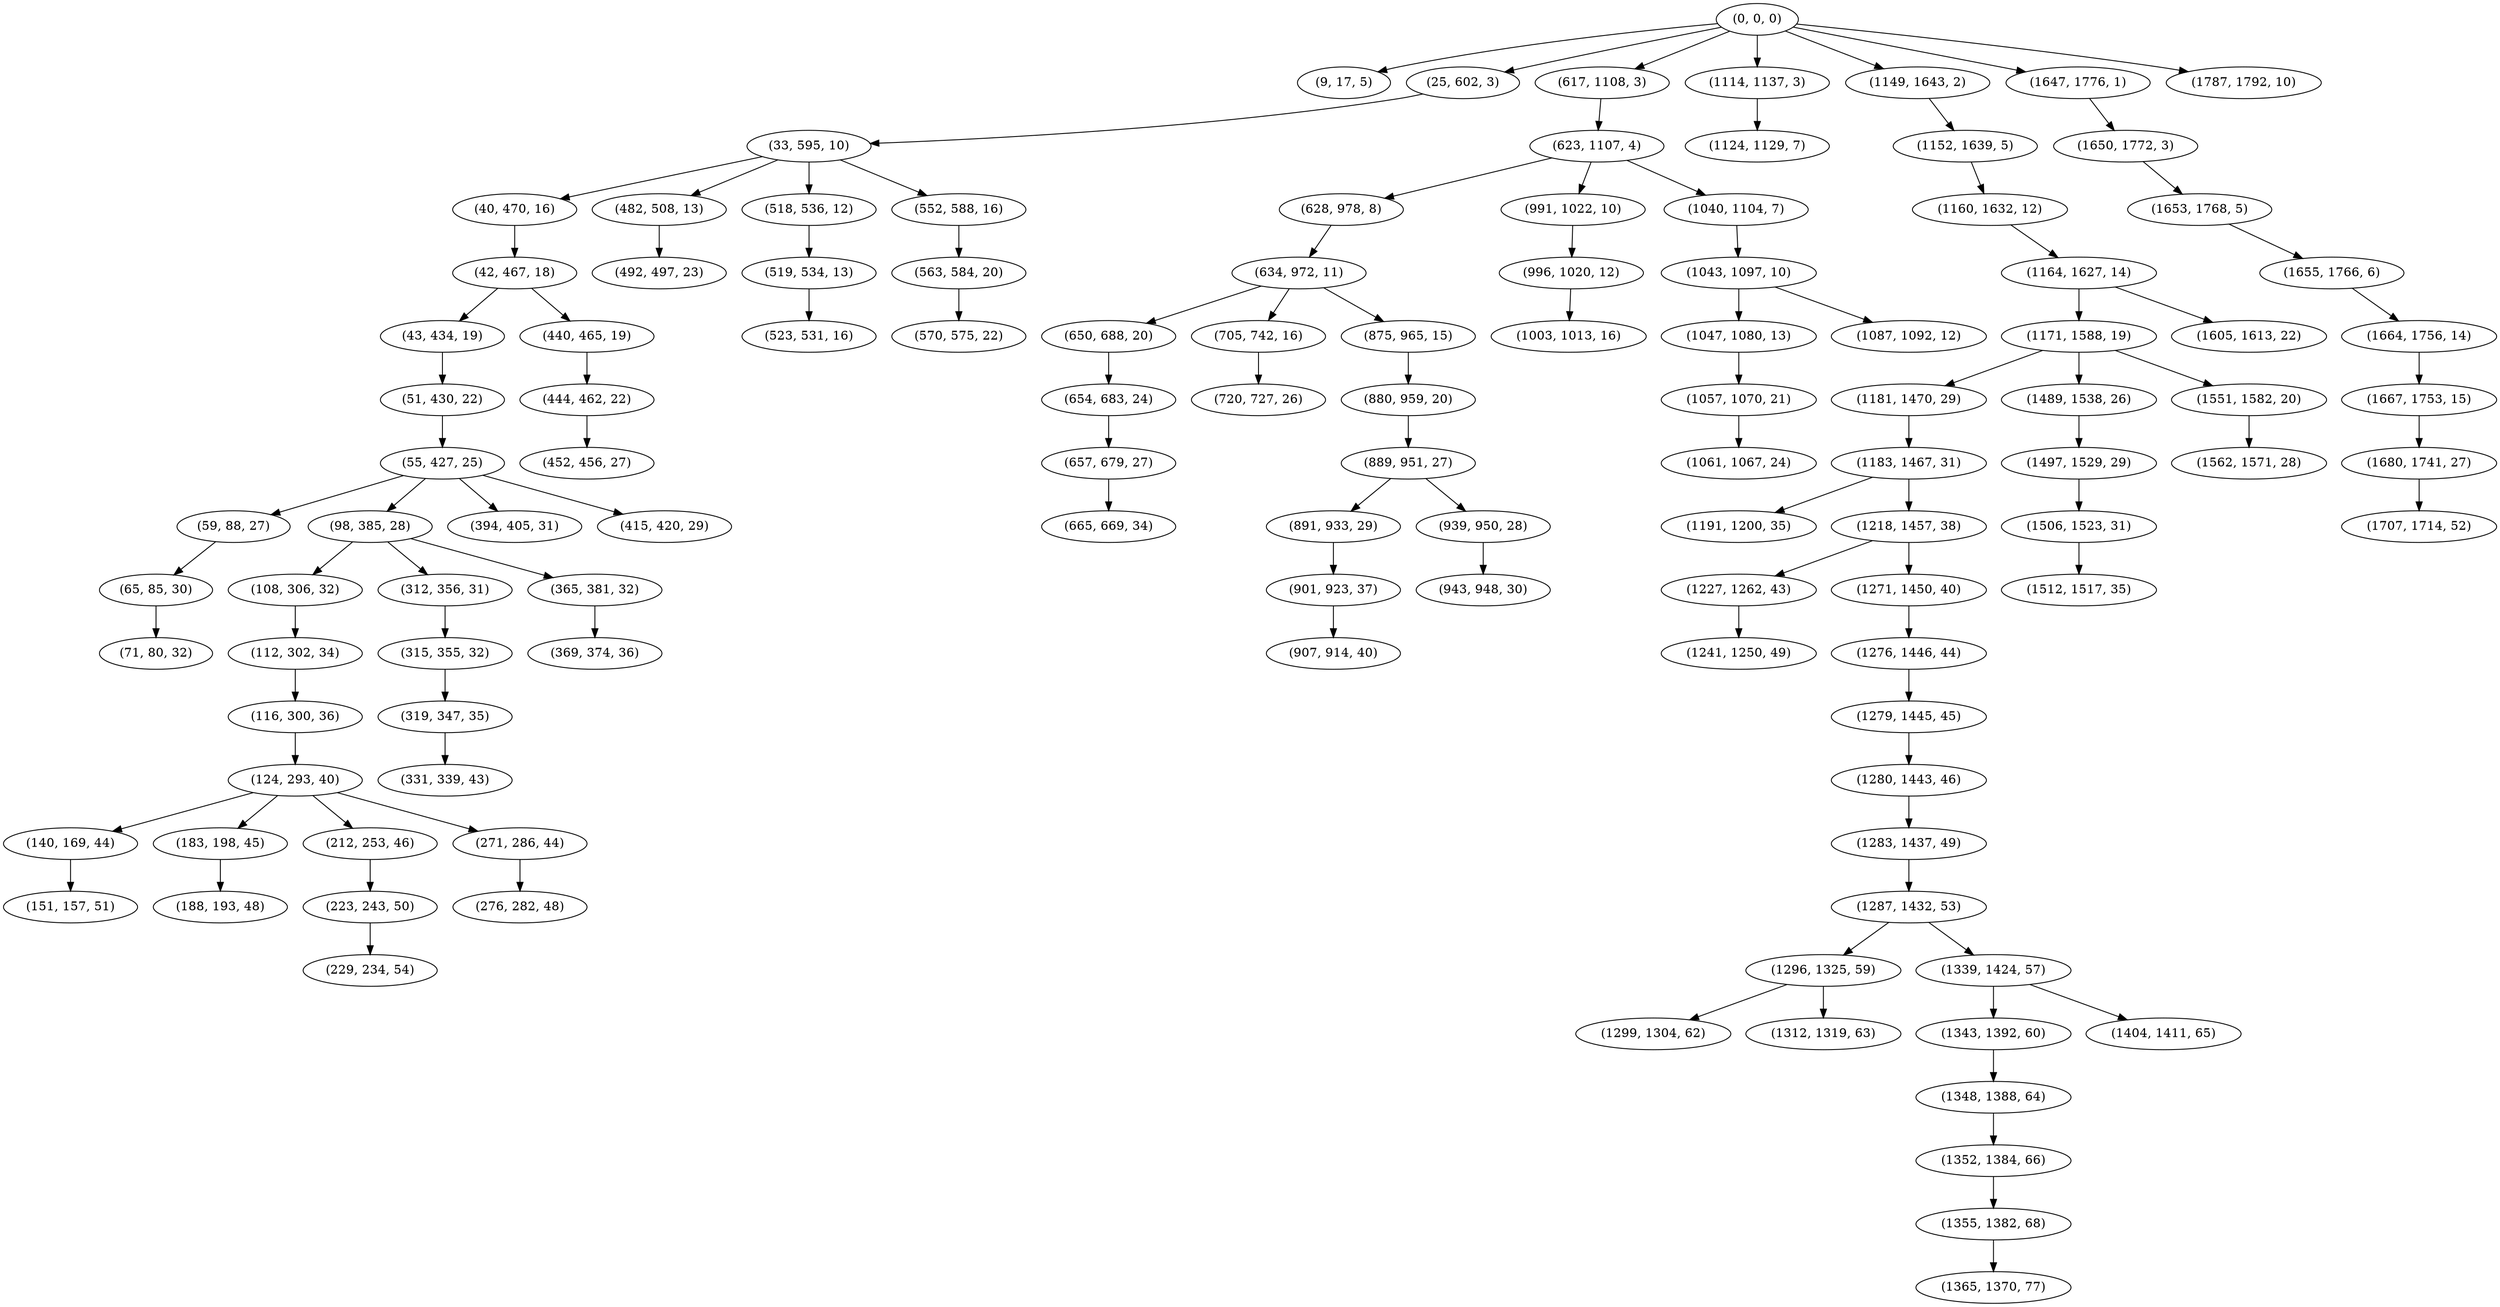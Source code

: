 digraph tree {
    "(0, 0, 0)";
    "(9, 17, 5)";
    "(25, 602, 3)";
    "(33, 595, 10)";
    "(40, 470, 16)";
    "(42, 467, 18)";
    "(43, 434, 19)";
    "(51, 430, 22)";
    "(55, 427, 25)";
    "(59, 88, 27)";
    "(65, 85, 30)";
    "(71, 80, 32)";
    "(98, 385, 28)";
    "(108, 306, 32)";
    "(112, 302, 34)";
    "(116, 300, 36)";
    "(124, 293, 40)";
    "(140, 169, 44)";
    "(151, 157, 51)";
    "(183, 198, 45)";
    "(188, 193, 48)";
    "(212, 253, 46)";
    "(223, 243, 50)";
    "(229, 234, 54)";
    "(271, 286, 44)";
    "(276, 282, 48)";
    "(312, 356, 31)";
    "(315, 355, 32)";
    "(319, 347, 35)";
    "(331, 339, 43)";
    "(365, 381, 32)";
    "(369, 374, 36)";
    "(394, 405, 31)";
    "(415, 420, 29)";
    "(440, 465, 19)";
    "(444, 462, 22)";
    "(452, 456, 27)";
    "(482, 508, 13)";
    "(492, 497, 23)";
    "(518, 536, 12)";
    "(519, 534, 13)";
    "(523, 531, 16)";
    "(552, 588, 16)";
    "(563, 584, 20)";
    "(570, 575, 22)";
    "(617, 1108, 3)";
    "(623, 1107, 4)";
    "(628, 978, 8)";
    "(634, 972, 11)";
    "(650, 688, 20)";
    "(654, 683, 24)";
    "(657, 679, 27)";
    "(665, 669, 34)";
    "(705, 742, 16)";
    "(720, 727, 26)";
    "(875, 965, 15)";
    "(880, 959, 20)";
    "(889, 951, 27)";
    "(891, 933, 29)";
    "(901, 923, 37)";
    "(907, 914, 40)";
    "(939, 950, 28)";
    "(943, 948, 30)";
    "(991, 1022, 10)";
    "(996, 1020, 12)";
    "(1003, 1013, 16)";
    "(1040, 1104, 7)";
    "(1043, 1097, 10)";
    "(1047, 1080, 13)";
    "(1057, 1070, 21)";
    "(1061, 1067, 24)";
    "(1087, 1092, 12)";
    "(1114, 1137, 3)";
    "(1124, 1129, 7)";
    "(1149, 1643, 2)";
    "(1152, 1639, 5)";
    "(1160, 1632, 12)";
    "(1164, 1627, 14)";
    "(1171, 1588, 19)";
    "(1181, 1470, 29)";
    "(1183, 1467, 31)";
    "(1191, 1200, 35)";
    "(1218, 1457, 38)";
    "(1227, 1262, 43)";
    "(1241, 1250, 49)";
    "(1271, 1450, 40)";
    "(1276, 1446, 44)";
    "(1279, 1445, 45)";
    "(1280, 1443, 46)";
    "(1283, 1437, 49)";
    "(1287, 1432, 53)";
    "(1296, 1325, 59)";
    "(1299, 1304, 62)";
    "(1312, 1319, 63)";
    "(1339, 1424, 57)";
    "(1343, 1392, 60)";
    "(1348, 1388, 64)";
    "(1352, 1384, 66)";
    "(1355, 1382, 68)";
    "(1365, 1370, 77)";
    "(1404, 1411, 65)";
    "(1489, 1538, 26)";
    "(1497, 1529, 29)";
    "(1506, 1523, 31)";
    "(1512, 1517, 35)";
    "(1551, 1582, 20)";
    "(1562, 1571, 28)";
    "(1605, 1613, 22)";
    "(1647, 1776, 1)";
    "(1650, 1772, 3)";
    "(1653, 1768, 5)";
    "(1655, 1766, 6)";
    "(1664, 1756, 14)";
    "(1667, 1753, 15)";
    "(1680, 1741, 27)";
    "(1707, 1714, 52)";
    "(1787, 1792, 10)";
    "(0, 0, 0)" -> "(9, 17, 5)";
    "(0, 0, 0)" -> "(25, 602, 3)";
    "(0, 0, 0)" -> "(617, 1108, 3)";
    "(0, 0, 0)" -> "(1114, 1137, 3)";
    "(0, 0, 0)" -> "(1149, 1643, 2)";
    "(0, 0, 0)" -> "(1647, 1776, 1)";
    "(0, 0, 0)" -> "(1787, 1792, 10)";
    "(25, 602, 3)" -> "(33, 595, 10)";
    "(33, 595, 10)" -> "(40, 470, 16)";
    "(33, 595, 10)" -> "(482, 508, 13)";
    "(33, 595, 10)" -> "(518, 536, 12)";
    "(33, 595, 10)" -> "(552, 588, 16)";
    "(40, 470, 16)" -> "(42, 467, 18)";
    "(42, 467, 18)" -> "(43, 434, 19)";
    "(42, 467, 18)" -> "(440, 465, 19)";
    "(43, 434, 19)" -> "(51, 430, 22)";
    "(51, 430, 22)" -> "(55, 427, 25)";
    "(55, 427, 25)" -> "(59, 88, 27)";
    "(55, 427, 25)" -> "(98, 385, 28)";
    "(55, 427, 25)" -> "(394, 405, 31)";
    "(55, 427, 25)" -> "(415, 420, 29)";
    "(59, 88, 27)" -> "(65, 85, 30)";
    "(65, 85, 30)" -> "(71, 80, 32)";
    "(98, 385, 28)" -> "(108, 306, 32)";
    "(98, 385, 28)" -> "(312, 356, 31)";
    "(98, 385, 28)" -> "(365, 381, 32)";
    "(108, 306, 32)" -> "(112, 302, 34)";
    "(112, 302, 34)" -> "(116, 300, 36)";
    "(116, 300, 36)" -> "(124, 293, 40)";
    "(124, 293, 40)" -> "(140, 169, 44)";
    "(124, 293, 40)" -> "(183, 198, 45)";
    "(124, 293, 40)" -> "(212, 253, 46)";
    "(124, 293, 40)" -> "(271, 286, 44)";
    "(140, 169, 44)" -> "(151, 157, 51)";
    "(183, 198, 45)" -> "(188, 193, 48)";
    "(212, 253, 46)" -> "(223, 243, 50)";
    "(223, 243, 50)" -> "(229, 234, 54)";
    "(271, 286, 44)" -> "(276, 282, 48)";
    "(312, 356, 31)" -> "(315, 355, 32)";
    "(315, 355, 32)" -> "(319, 347, 35)";
    "(319, 347, 35)" -> "(331, 339, 43)";
    "(365, 381, 32)" -> "(369, 374, 36)";
    "(440, 465, 19)" -> "(444, 462, 22)";
    "(444, 462, 22)" -> "(452, 456, 27)";
    "(482, 508, 13)" -> "(492, 497, 23)";
    "(518, 536, 12)" -> "(519, 534, 13)";
    "(519, 534, 13)" -> "(523, 531, 16)";
    "(552, 588, 16)" -> "(563, 584, 20)";
    "(563, 584, 20)" -> "(570, 575, 22)";
    "(617, 1108, 3)" -> "(623, 1107, 4)";
    "(623, 1107, 4)" -> "(628, 978, 8)";
    "(623, 1107, 4)" -> "(991, 1022, 10)";
    "(623, 1107, 4)" -> "(1040, 1104, 7)";
    "(628, 978, 8)" -> "(634, 972, 11)";
    "(634, 972, 11)" -> "(650, 688, 20)";
    "(634, 972, 11)" -> "(705, 742, 16)";
    "(634, 972, 11)" -> "(875, 965, 15)";
    "(650, 688, 20)" -> "(654, 683, 24)";
    "(654, 683, 24)" -> "(657, 679, 27)";
    "(657, 679, 27)" -> "(665, 669, 34)";
    "(705, 742, 16)" -> "(720, 727, 26)";
    "(875, 965, 15)" -> "(880, 959, 20)";
    "(880, 959, 20)" -> "(889, 951, 27)";
    "(889, 951, 27)" -> "(891, 933, 29)";
    "(889, 951, 27)" -> "(939, 950, 28)";
    "(891, 933, 29)" -> "(901, 923, 37)";
    "(901, 923, 37)" -> "(907, 914, 40)";
    "(939, 950, 28)" -> "(943, 948, 30)";
    "(991, 1022, 10)" -> "(996, 1020, 12)";
    "(996, 1020, 12)" -> "(1003, 1013, 16)";
    "(1040, 1104, 7)" -> "(1043, 1097, 10)";
    "(1043, 1097, 10)" -> "(1047, 1080, 13)";
    "(1043, 1097, 10)" -> "(1087, 1092, 12)";
    "(1047, 1080, 13)" -> "(1057, 1070, 21)";
    "(1057, 1070, 21)" -> "(1061, 1067, 24)";
    "(1114, 1137, 3)" -> "(1124, 1129, 7)";
    "(1149, 1643, 2)" -> "(1152, 1639, 5)";
    "(1152, 1639, 5)" -> "(1160, 1632, 12)";
    "(1160, 1632, 12)" -> "(1164, 1627, 14)";
    "(1164, 1627, 14)" -> "(1171, 1588, 19)";
    "(1164, 1627, 14)" -> "(1605, 1613, 22)";
    "(1171, 1588, 19)" -> "(1181, 1470, 29)";
    "(1171, 1588, 19)" -> "(1489, 1538, 26)";
    "(1171, 1588, 19)" -> "(1551, 1582, 20)";
    "(1181, 1470, 29)" -> "(1183, 1467, 31)";
    "(1183, 1467, 31)" -> "(1191, 1200, 35)";
    "(1183, 1467, 31)" -> "(1218, 1457, 38)";
    "(1218, 1457, 38)" -> "(1227, 1262, 43)";
    "(1218, 1457, 38)" -> "(1271, 1450, 40)";
    "(1227, 1262, 43)" -> "(1241, 1250, 49)";
    "(1271, 1450, 40)" -> "(1276, 1446, 44)";
    "(1276, 1446, 44)" -> "(1279, 1445, 45)";
    "(1279, 1445, 45)" -> "(1280, 1443, 46)";
    "(1280, 1443, 46)" -> "(1283, 1437, 49)";
    "(1283, 1437, 49)" -> "(1287, 1432, 53)";
    "(1287, 1432, 53)" -> "(1296, 1325, 59)";
    "(1287, 1432, 53)" -> "(1339, 1424, 57)";
    "(1296, 1325, 59)" -> "(1299, 1304, 62)";
    "(1296, 1325, 59)" -> "(1312, 1319, 63)";
    "(1339, 1424, 57)" -> "(1343, 1392, 60)";
    "(1339, 1424, 57)" -> "(1404, 1411, 65)";
    "(1343, 1392, 60)" -> "(1348, 1388, 64)";
    "(1348, 1388, 64)" -> "(1352, 1384, 66)";
    "(1352, 1384, 66)" -> "(1355, 1382, 68)";
    "(1355, 1382, 68)" -> "(1365, 1370, 77)";
    "(1489, 1538, 26)" -> "(1497, 1529, 29)";
    "(1497, 1529, 29)" -> "(1506, 1523, 31)";
    "(1506, 1523, 31)" -> "(1512, 1517, 35)";
    "(1551, 1582, 20)" -> "(1562, 1571, 28)";
    "(1647, 1776, 1)" -> "(1650, 1772, 3)";
    "(1650, 1772, 3)" -> "(1653, 1768, 5)";
    "(1653, 1768, 5)" -> "(1655, 1766, 6)";
    "(1655, 1766, 6)" -> "(1664, 1756, 14)";
    "(1664, 1756, 14)" -> "(1667, 1753, 15)";
    "(1667, 1753, 15)" -> "(1680, 1741, 27)";
    "(1680, 1741, 27)" -> "(1707, 1714, 52)";
}
